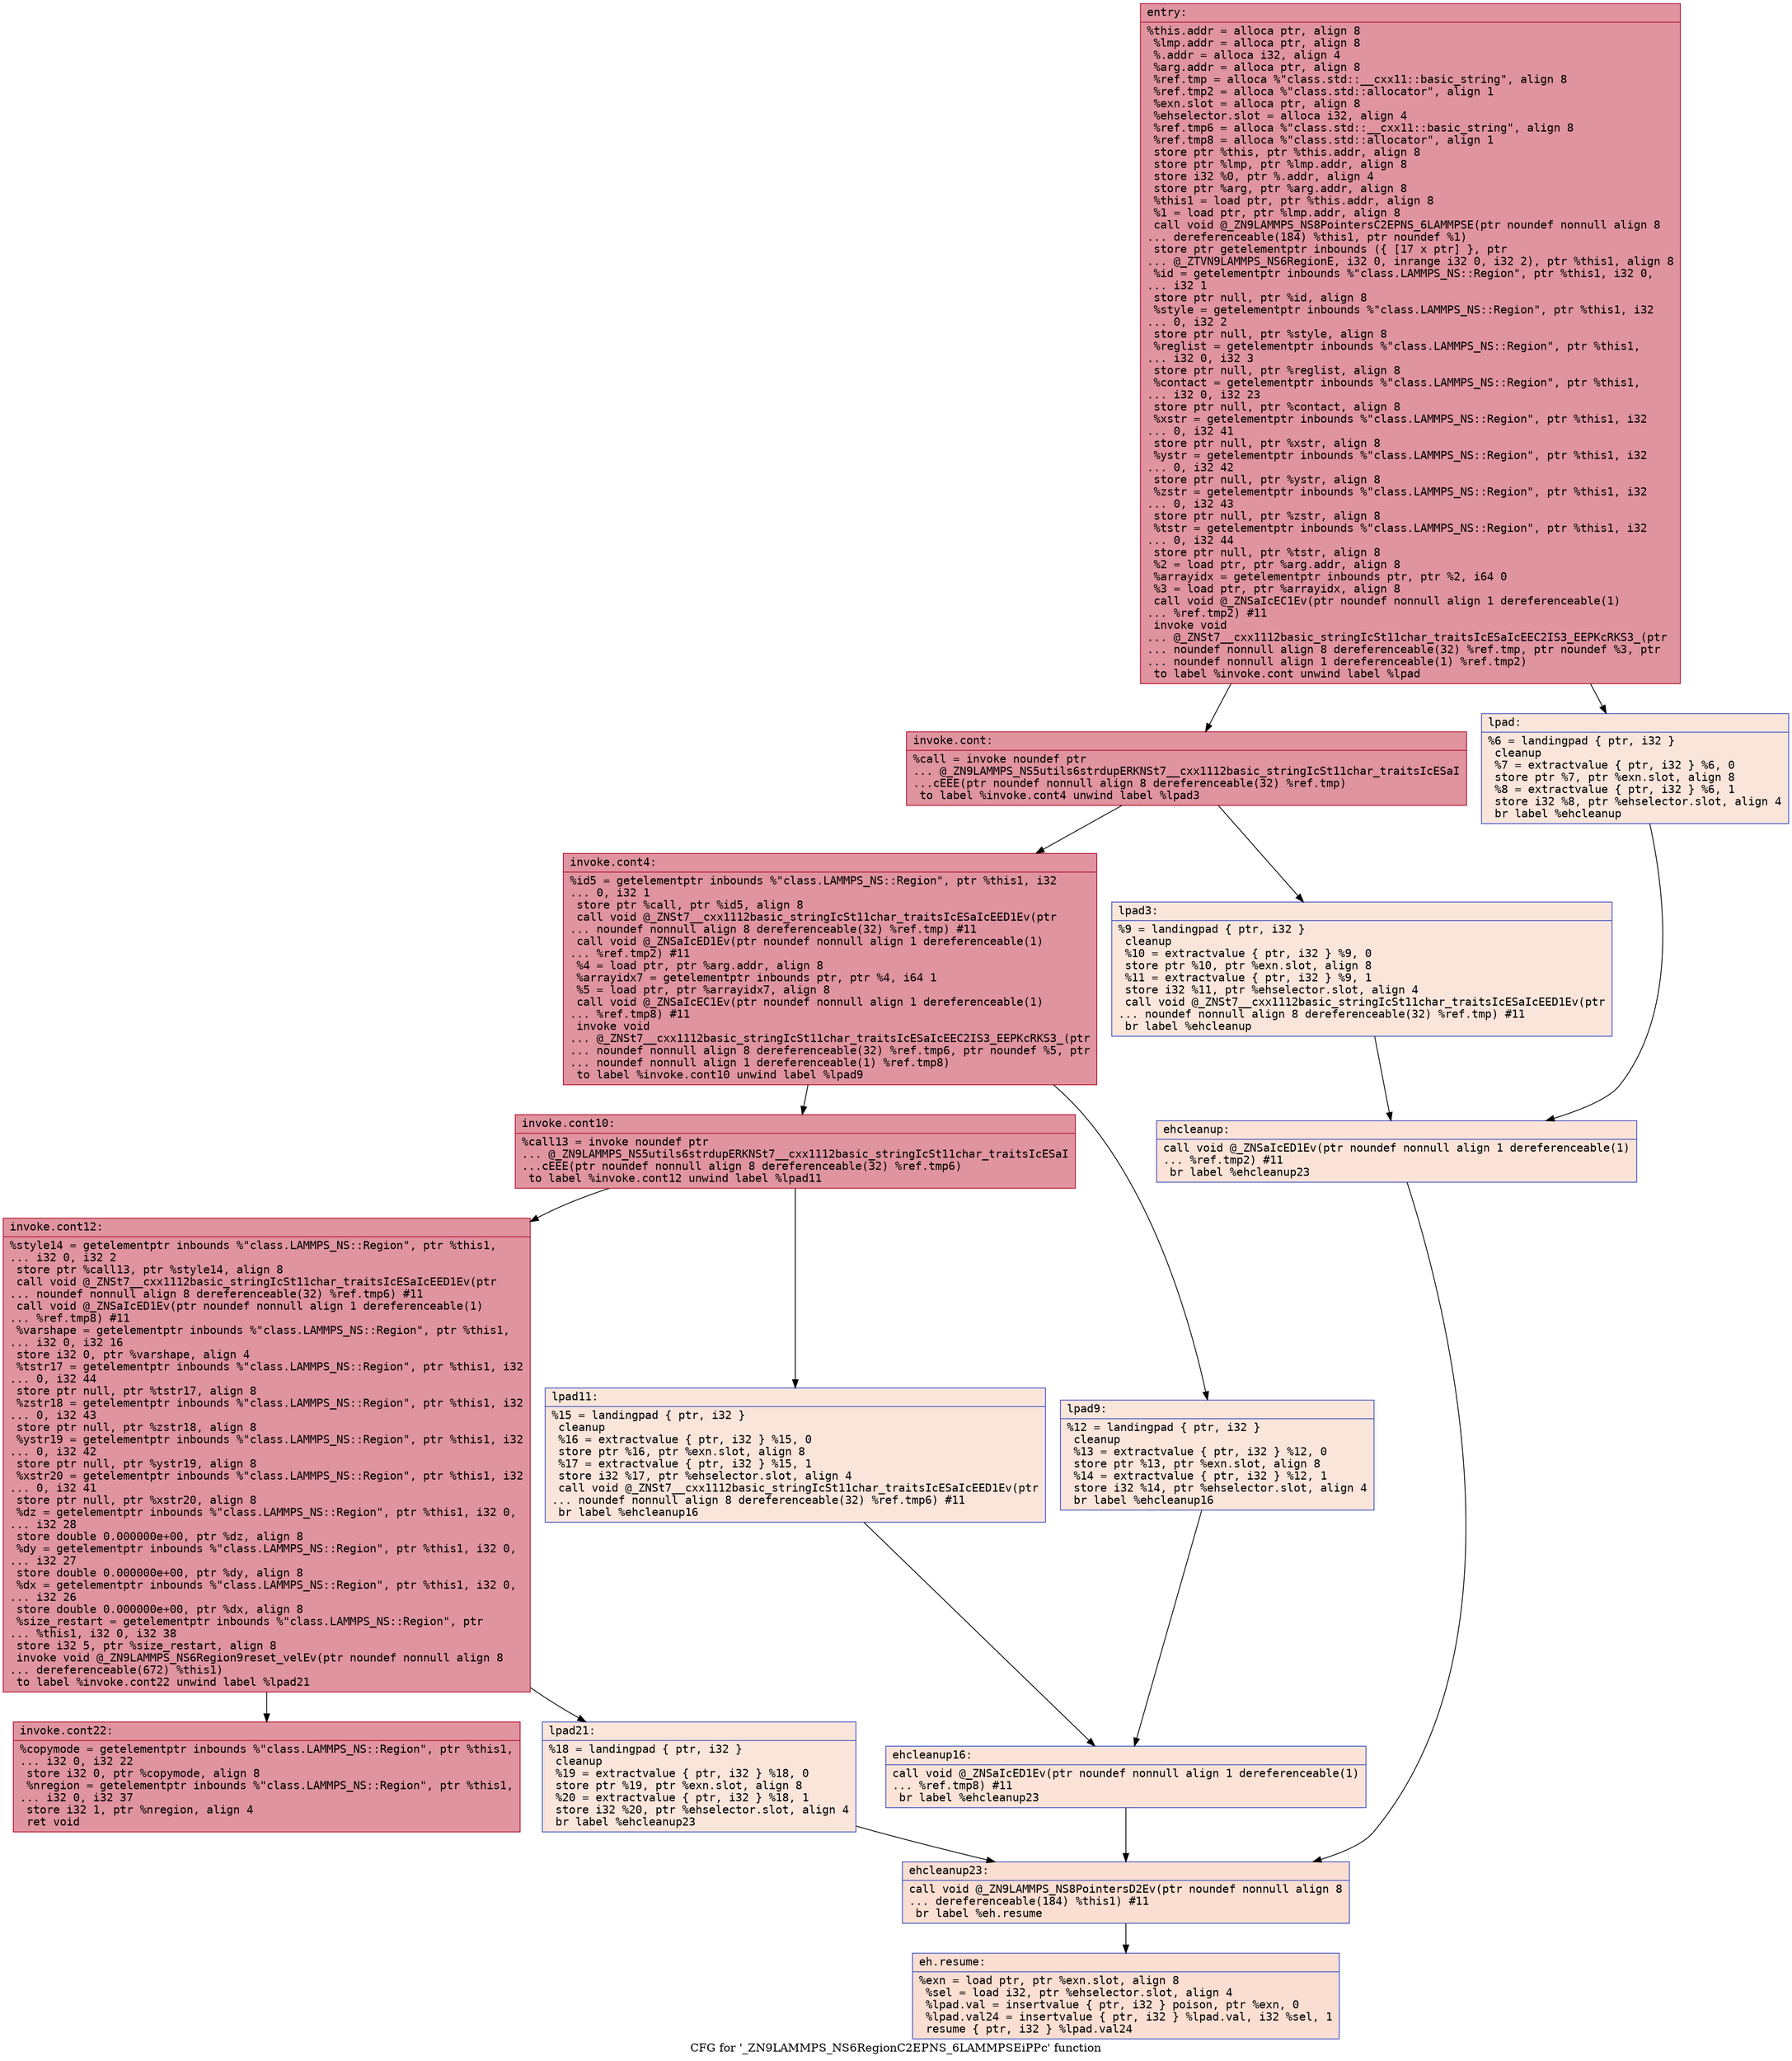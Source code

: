 digraph "CFG for '_ZN9LAMMPS_NS6RegionC2EPNS_6LAMMPSEiPPc' function" {
	label="CFG for '_ZN9LAMMPS_NS6RegionC2EPNS_6LAMMPSEiPPc' function";

	Node0x562b2772da20 [shape=record,color="#b70d28ff", style=filled, fillcolor="#b70d2870" fontname="Courier",label="{entry:\l|  %this.addr = alloca ptr, align 8\l  %lmp.addr = alloca ptr, align 8\l  %.addr = alloca i32, align 4\l  %arg.addr = alloca ptr, align 8\l  %ref.tmp = alloca %\"class.std::__cxx11::basic_string\", align 8\l  %ref.tmp2 = alloca %\"class.std::allocator\", align 1\l  %exn.slot = alloca ptr, align 8\l  %ehselector.slot = alloca i32, align 4\l  %ref.tmp6 = alloca %\"class.std::__cxx11::basic_string\", align 8\l  %ref.tmp8 = alloca %\"class.std::allocator\", align 1\l  store ptr %this, ptr %this.addr, align 8\l  store ptr %lmp, ptr %lmp.addr, align 8\l  store i32 %0, ptr %.addr, align 4\l  store ptr %arg, ptr %arg.addr, align 8\l  %this1 = load ptr, ptr %this.addr, align 8\l  %1 = load ptr, ptr %lmp.addr, align 8\l  call void @_ZN9LAMMPS_NS8PointersC2EPNS_6LAMMPSE(ptr noundef nonnull align 8\l... dereferenceable(184) %this1, ptr noundef %1)\l  store ptr getelementptr inbounds (\{ [17 x ptr] \}, ptr\l... @_ZTVN9LAMMPS_NS6RegionE, i32 0, inrange i32 0, i32 2), ptr %this1, align 8\l  %id = getelementptr inbounds %\"class.LAMMPS_NS::Region\", ptr %this1, i32 0,\l... i32 1\l  store ptr null, ptr %id, align 8\l  %style = getelementptr inbounds %\"class.LAMMPS_NS::Region\", ptr %this1, i32\l... 0, i32 2\l  store ptr null, ptr %style, align 8\l  %reglist = getelementptr inbounds %\"class.LAMMPS_NS::Region\", ptr %this1,\l... i32 0, i32 3\l  store ptr null, ptr %reglist, align 8\l  %contact = getelementptr inbounds %\"class.LAMMPS_NS::Region\", ptr %this1,\l... i32 0, i32 23\l  store ptr null, ptr %contact, align 8\l  %xstr = getelementptr inbounds %\"class.LAMMPS_NS::Region\", ptr %this1, i32\l... 0, i32 41\l  store ptr null, ptr %xstr, align 8\l  %ystr = getelementptr inbounds %\"class.LAMMPS_NS::Region\", ptr %this1, i32\l... 0, i32 42\l  store ptr null, ptr %ystr, align 8\l  %zstr = getelementptr inbounds %\"class.LAMMPS_NS::Region\", ptr %this1, i32\l... 0, i32 43\l  store ptr null, ptr %zstr, align 8\l  %tstr = getelementptr inbounds %\"class.LAMMPS_NS::Region\", ptr %this1, i32\l... 0, i32 44\l  store ptr null, ptr %tstr, align 8\l  %2 = load ptr, ptr %arg.addr, align 8\l  %arrayidx = getelementptr inbounds ptr, ptr %2, i64 0\l  %3 = load ptr, ptr %arrayidx, align 8\l  call void @_ZNSaIcEC1Ev(ptr noundef nonnull align 1 dereferenceable(1)\l... %ref.tmp2) #11\l  invoke void\l... @_ZNSt7__cxx1112basic_stringIcSt11char_traitsIcESaIcEEC2IS3_EEPKcRKS3_(ptr\l... noundef nonnull align 8 dereferenceable(32) %ref.tmp, ptr noundef %3, ptr\l... noundef nonnull align 1 dereferenceable(1) %ref.tmp2)\l          to label %invoke.cont unwind label %lpad\l}"];
	Node0x562b2772da20 -> Node0x562b27730370[tooltip="entry -> invoke.cont\nProbability 100.00%" ];
	Node0x562b2772da20 -> Node0x562b2772e8f0[tooltip="entry -> lpad\nProbability 0.00%" ];
	Node0x562b27730370 [shape=record,color="#b70d28ff", style=filled, fillcolor="#b70d2870" fontname="Courier",label="{invoke.cont:\l|  %call = invoke noundef ptr\l... @_ZN9LAMMPS_NS5utils6strdupERKNSt7__cxx1112basic_stringIcSt11char_traitsIcESaI\l...cEEE(ptr noundef nonnull align 8 dereferenceable(32) %ref.tmp)\l          to label %invoke.cont4 unwind label %lpad3\l}"];
	Node0x562b27730370 -> Node0x562b277302c0[tooltip="invoke.cont -> invoke.cont4\nProbability 100.00%" ];
	Node0x562b27730370 -> Node0x562b277308f0[tooltip="invoke.cont -> lpad3\nProbability 0.00%" ];
	Node0x562b277302c0 [shape=record,color="#b70d28ff", style=filled, fillcolor="#b70d2870" fontname="Courier",label="{invoke.cont4:\l|  %id5 = getelementptr inbounds %\"class.LAMMPS_NS::Region\", ptr %this1, i32\l... 0, i32 1\l  store ptr %call, ptr %id5, align 8\l  call void @_ZNSt7__cxx1112basic_stringIcSt11char_traitsIcESaIcEED1Ev(ptr\l... noundef nonnull align 8 dereferenceable(32) %ref.tmp) #11\l  call void @_ZNSaIcED1Ev(ptr noundef nonnull align 1 dereferenceable(1)\l... %ref.tmp2) #11\l  %4 = load ptr, ptr %arg.addr, align 8\l  %arrayidx7 = getelementptr inbounds ptr, ptr %4, i64 1\l  %5 = load ptr, ptr %arrayidx7, align 8\l  call void @_ZNSaIcEC1Ev(ptr noundef nonnull align 1 dereferenceable(1)\l... %ref.tmp8) #11\l  invoke void\l... @_ZNSt7__cxx1112basic_stringIcSt11char_traitsIcESaIcEEC2IS3_EEPKcRKS3_(ptr\l... noundef nonnull align 8 dereferenceable(32) %ref.tmp6, ptr noundef %5, ptr\l... noundef nonnull align 1 dereferenceable(1) %ref.tmp8)\l          to label %invoke.cont10 unwind label %lpad9\l}"];
	Node0x562b277302c0 -> Node0x562b27731380[tooltip="invoke.cont4 -> invoke.cont10\nProbability 100.00%" ];
	Node0x562b277302c0 -> Node0x562b27731460[tooltip="invoke.cont4 -> lpad9\nProbability 0.00%" ];
	Node0x562b27731380 [shape=record,color="#b70d28ff", style=filled, fillcolor="#b70d2870" fontname="Courier",label="{invoke.cont10:\l|  %call13 = invoke noundef ptr\l... @_ZN9LAMMPS_NS5utils6strdupERKNSt7__cxx1112basic_stringIcSt11char_traitsIcESaI\l...cEEE(ptr noundef nonnull align 8 dereferenceable(32) %ref.tmp6)\l          to label %invoke.cont12 unwind label %lpad11\l}"];
	Node0x562b27731380 -> Node0x562b27731330[tooltip="invoke.cont10 -> invoke.cont12\nProbability 100.00%" ];
	Node0x562b27731380 -> Node0x562b27731630[tooltip="invoke.cont10 -> lpad11\nProbability 0.00%" ];
	Node0x562b27731330 [shape=record,color="#b70d28ff", style=filled, fillcolor="#b70d2870" fontname="Courier",label="{invoke.cont12:\l|  %style14 = getelementptr inbounds %\"class.LAMMPS_NS::Region\", ptr %this1,\l... i32 0, i32 2\l  store ptr %call13, ptr %style14, align 8\l  call void @_ZNSt7__cxx1112basic_stringIcSt11char_traitsIcESaIcEED1Ev(ptr\l... noundef nonnull align 8 dereferenceable(32) %ref.tmp6) #11\l  call void @_ZNSaIcED1Ev(ptr noundef nonnull align 1 dereferenceable(1)\l... %ref.tmp8) #11\l  %varshape = getelementptr inbounds %\"class.LAMMPS_NS::Region\", ptr %this1,\l... i32 0, i32 16\l  store i32 0, ptr %varshape, align 4\l  %tstr17 = getelementptr inbounds %\"class.LAMMPS_NS::Region\", ptr %this1, i32\l... 0, i32 44\l  store ptr null, ptr %tstr17, align 8\l  %zstr18 = getelementptr inbounds %\"class.LAMMPS_NS::Region\", ptr %this1, i32\l... 0, i32 43\l  store ptr null, ptr %zstr18, align 8\l  %ystr19 = getelementptr inbounds %\"class.LAMMPS_NS::Region\", ptr %this1, i32\l... 0, i32 42\l  store ptr null, ptr %ystr19, align 8\l  %xstr20 = getelementptr inbounds %\"class.LAMMPS_NS::Region\", ptr %this1, i32\l... 0, i32 41\l  store ptr null, ptr %xstr20, align 8\l  %dz = getelementptr inbounds %\"class.LAMMPS_NS::Region\", ptr %this1, i32 0,\l... i32 28\l  store double 0.000000e+00, ptr %dz, align 8\l  %dy = getelementptr inbounds %\"class.LAMMPS_NS::Region\", ptr %this1, i32 0,\l... i32 27\l  store double 0.000000e+00, ptr %dy, align 8\l  %dx = getelementptr inbounds %\"class.LAMMPS_NS::Region\", ptr %this1, i32 0,\l... i32 26\l  store double 0.000000e+00, ptr %dx, align 8\l  %size_restart = getelementptr inbounds %\"class.LAMMPS_NS::Region\", ptr\l... %this1, i32 0, i32 38\l  store i32 5, ptr %size_restart, align 8\l  invoke void @_ZN9LAMMPS_NS6Region9reset_velEv(ptr noundef nonnull align 8\l... dereferenceable(672) %this1)\l          to label %invoke.cont22 unwind label %lpad21\l}"];
	Node0x562b27731330 -> Node0x562b27733470[tooltip="invoke.cont12 -> invoke.cont22\nProbability 100.00%" ];
	Node0x562b27731330 -> Node0x562b277334f0[tooltip="invoke.cont12 -> lpad21\nProbability 0.00%" ];
	Node0x562b27733470 [shape=record,color="#b70d28ff", style=filled, fillcolor="#b70d2870" fontname="Courier",label="{invoke.cont22:\l|  %copymode = getelementptr inbounds %\"class.LAMMPS_NS::Region\", ptr %this1,\l... i32 0, i32 22\l  store i32 0, ptr %copymode, align 8\l  %nregion = getelementptr inbounds %\"class.LAMMPS_NS::Region\", ptr %this1,\l... i32 0, i32 37\l  store i32 1, ptr %nregion, align 4\l  ret void\l}"];
	Node0x562b2772e8f0 [shape=record,color="#3d50c3ff", style=filled, fillcolor="#f4c5ad70" fontname="Courier",label="{lpad:\l|  %6 = landingpad \{ ptr, i32 \}\l          cleanup\l  %7 = extractvalue \{ ptr, i32 \} %6, 0\l  store ptr %7, ptr %exn.slot, align 8\l  %8 = extractvalue \{ ptr, i32 \} %6, 1\l  store i32 %8, ptr %ehselector.slot, align 4\l  br label %ehcleanup\l}"];
	Node0x562b2772e8f0 -> Node0x562b27734210[tooltip="lpad -> ehcleanup\nProbability 100.00%" ];
	Node0x562b277308f0 [shape=record,color="#3d50c3ff", style=filled, fillcolor="#f4c5ad70" fontname="Courier",label="{lpad3:\l|  %9 = landingpad \{ ptr, i32 \}\l          cleanup\l  %10 = extractvalue \{ ptr, i32 \} %9, 0\l  store ptr %10, ptr %exn.slot, align 8\l  %11 = extractvalue \{ ptr, i32 \} %9, 1\l  store i32 %11, ptr %ehselector.slot, align 4\l  call void @_ZNSt7__cxx1112basic_stringIcSt11char_traitsIcESaIcEED1Ev(ptr\l... noundef nonnull align 8 dereferenceable(32) %ref.tmp) #11\l  br label %ehcleanup\l}"];
	Node0x562b277308f0 -> Node0x562b27734210[tooltip="lpad3 -> ehcleanup\nProbability 100.00%" ];
	Node0x562b27734210 [shape=record,color="#3d50c3ff", style=filled, fillcolor="#f6bfa670" fontname="Courier",label="{ehcleanup:\l|  call void @_ZNSaIcED1Ev(ptr noundef nonnull align 1 dereferenceable(1)\l... %ref.tmp2) #11\l  br label %ehcleanup23\l}"];
	Node0x562b27734210 -> Node0x562b27734830[tooltip="ehcleanup -> ehcleanup23\nProbability 100.00%" ];
	Node0x562b27731460 [shape=record,color="#3d50c3ff", style=filled, fillcolor="#f4c5ad70" fontname="Courier",label="{lpad9:\l|  %12 = landingpad \{ ptr, i32 \}\l          cleanup\l  %13 = extractvalue \{ ptr, i32 \} %12, 0\l  store ptr %13, ptr %exn.slot, align 8\l  %14 = extractvalue \{ ptr, i32 \} %12, 1\l  store i32 %14, ptr %ehselector.slot, align 4\l  br label %ehcleanup16\l}"];
	Node0x562b27731460 -> Node0x562b2772dd70[tooltip="lpad9 -> ehcleanup16\nProbability 100.00%" ];
	Node0x562b27731630 [shape=record,color="#3d50c3ff", style=filled, fillcolor="#f4c5ad70" fontname="Courier",label="{lpad11:\l|  %15 = landingpad \{ ptr, i32 \}\l          cleanup\l  %16 = extractvalue \{ ptr, i32 \} %15, 0\l  store ptr %16, ptr %exn.slot, align 8\l  %17 = extractvalue \{ ptr, i32 \} %15, 1\l  store i32 %17, ptr %ehselector.slot, align 4\l  call void @_ZNSt7__cxx1112basic_stringIcSt11char_traitsIcESaIcEED1Ev(ptr\l... noundef nonnull align 8 dereferenceable(32) %ref.tmp6) #11\l  br label %ehcleanup16\l}"];
	Node0x562b27731630 -> Node0x562b2772dd70[tooltip="lpad11 -> ehcleanup16\nProbability 100.00%" ];
	Node0x562b2772dd70 [shape=record,color="#3d50c3ff", style=filled, fillcolor="#f6bfa670" fontname="Courier",label="{ehcleanup16:\l|  call void @_ZNSaIcED1Ev(ptr noundef nonnull align 1 dereferenceable(1)\l... %ref.tmp8) #11\l  br label %ehcleanup23\l}"];
	Node0x562b2772dd70 -> Node0x562b27734830[tooltip="ehcleanup16 -> ehcleanup23\nProbability 100.00%" ];
	Node0x562b277334f0 [shape=record,color="#3d50c3ff", style=filled, fillcolor="#f4c5ad70" fontname="Courier",label="{lpad21:\l|  %18 = landingpad \{ ptr, i32 \}\l          cleanup\l  %19 = extractvalue \{ ptr, i32 \} %18, 0\l  store ptr %19, ptr %exn.slot, align 8\l  %20 = extractvalue \{ ptr, i32 \} %18, 1\l  store i32 %20, ptr %ehselector.slot, align 4\l  br label %ehcleanup23\l}"];
	Node0x562b277334f0 -> Node0x562b27734830[tooltip="lpad21 -> ehcleanup23\nProbability 100.00%" ];
	Node0x562b27734830 [shape=record,color="#3d50c3ff", style=filled, fillcolor="#f7b59970" fontname="Courier",label="{ehcleanup23:\l|  call void @_ZN9LAMMPS_NS8PointersD2Ev(ptr noundef nonnull align 8\l... dereferenceable(184) %this1) #11\l  br label %eh.resume\l}"];
	Node0x562b27734830 -> Node0x562b27735e40[tooltip="ehcleanup23 -> eh.resume\nProbability 100.00%" ];
	Node0x562b27735e40 [shape=record,color="#3d50c3ff", style=filled, fillcolor="#f7b59970" fontname="Courier",label="{eh.resume:\l|  %exn = load ptr, ptr %exn.slot, align 8\l  %sel = load i32, ptr %ehselector.slot, align 4\l  %lpad.val = insertvalue \{ ptr, i32 \} poison, ptr %exn, 0\l  %lpad.val24 = insertvalue \{ ptr, i32 \} %lpad.val, i32 %sel, 1\l  resume \{ ptr, i32 \} %lpad.val24\l}"];
}
